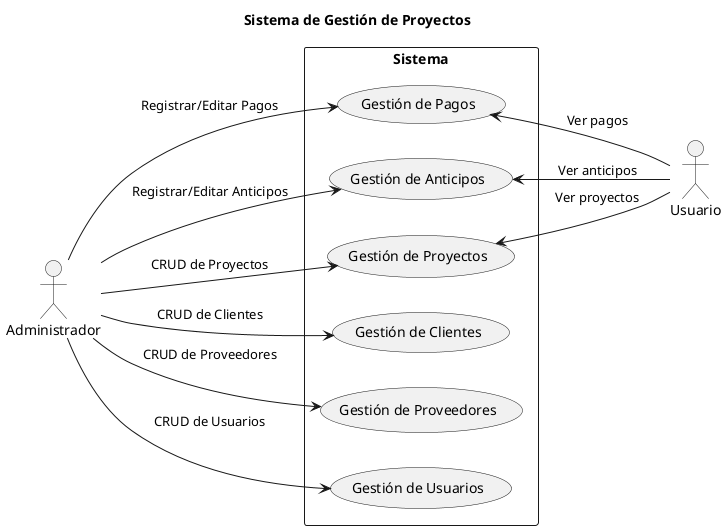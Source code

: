 @startuml general_system

title Sistema de Gestión de Proyectos

left to right direction

actor "Administrador" as Admin
actor "Usuario" as User

rectangle Sistema {
    usecase "Gestión de Clientes" as UC_Clients
    usecase "Gestión de Proveedores" as UC_Suppliers
    usecase "Gestión de Proyectos" as UC_Projects
    usecase "Gestión de Anticipos" as UC_Advances
    usecase "Gestión de Pagos" as UC_Payments
    usecase "Gestión de Usuarios" as UC_Users
}

Admin --> UC_Clients : CRUD de Clientes
Admin --> UC_Suppliers : CRUD de Proveedores
Admin --> UC_Projects : CRUD de Proyectos
Admin --> UC_Advances : Registrar/Editar Anticipos
Admin --> UC_Payments : Registrar/Editar Pagos
Admin --> UC_Users : CRUD de Usuarios

User -up-> UC_Projects : Ver proyectos
User -up-> UC_Advances : Ver anticipos
User -up-> UC_Payments : Ver pagos

@enduml

